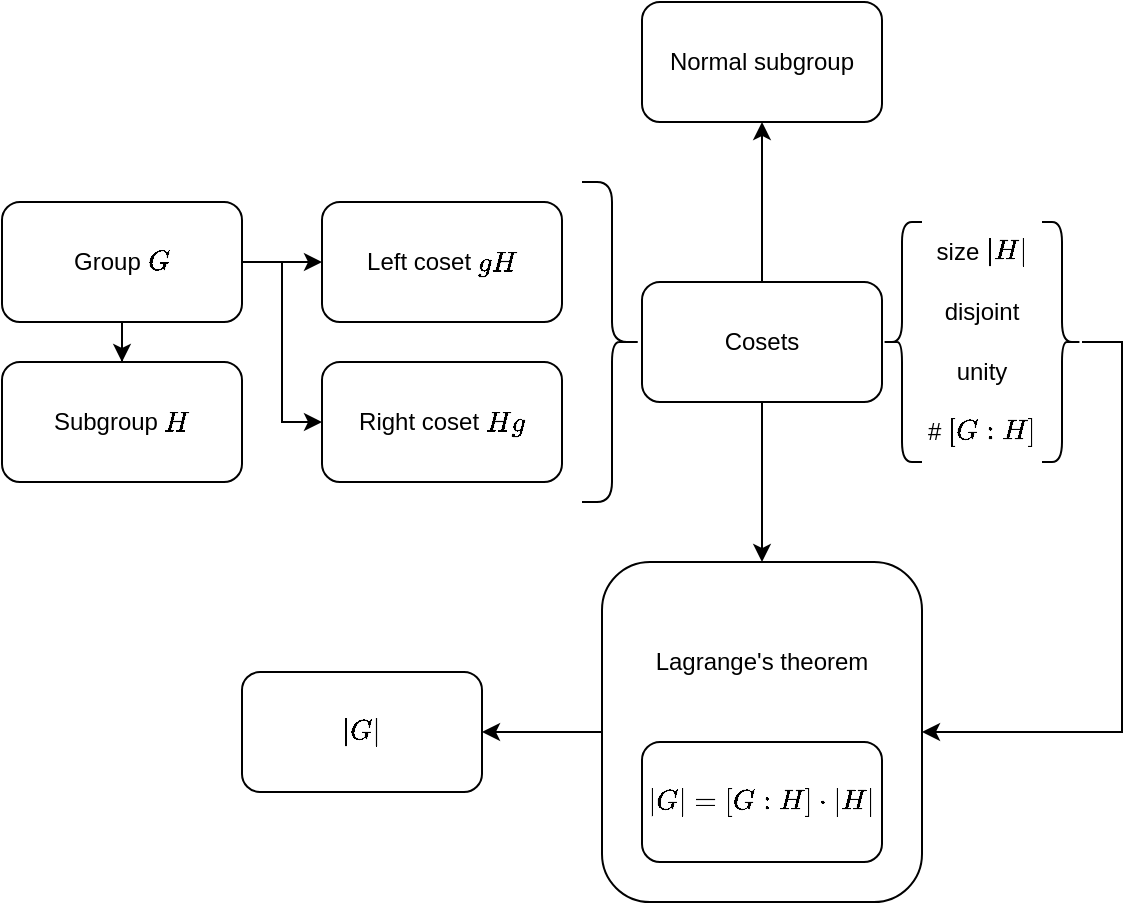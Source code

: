 <mxfile version="14.6.7" type="device"><diagram id="IZcnp5c8k4crq5zDbMp4" name="Page-1"><mxGraphModel dx="1002" dy="683" grid="1" gridSize="10" guides="1" tooltips="1" connect="1" arrows="1" fold="1" page="1" pageScale="1" pageWidth="827" pageHeight="1169" math="1" shadow="0"><root><mxCell id="0"/><mxCell id="1" parent="0"/><mxCell id="IfP2WxRZqMI_0wj5nCdb-25" value="" style="edgeStyle=orthogonalEdgeStyle;rounded=0;orthogonalLoop=1;jettySize=auto;html=1;" edge="1" parent="1" source="IfP2WxRZqMI_0wj5nCdb-20" target="IfP2WxRZqMI_0wj5nCdb-24"><mxGeometry relative="1" as="geometry"/></mxCell><mxCell id="IfP2WxRZqMI_0wj5nCdb-20" value="" style="whiteSpace=wrap;html=1;rounded=1;" vertex="1" parent="1"><mxGeometry x="500" y="380" width="160" height="170" as="geometry"/></mxCell><mxCell id="IfP2WxRZqMI_0wj5nCdb-5" value="" style="edgeStyle=orthogonalEdgeStyle;rounded=0;orthogonalLoop=1;jettySize=auto;html=1;" edge="1" parent="1" source="IfP2WxRZqMI_0wj5nCdb-1" target="IfP2WxRZqMI_0wj5nCdb-4"><mxGeometry relative="1" as="geometry"/></mxCell><mxCell id="IfP2WxRZqMI_0wj5nCdb-6" value="" style="edgeStyle=orthogonalEdgeStyle;rounded=0;orthogonalLoop=1;jettySize=auto;html=1;" edge="1" parent="1" source="IfP2WxRZqMI_0wj5nCdb-1" target="IfP2WxRZqMI_0wj5nCdb-3"><mxGeometry relative="1" as="geometry"/></mxCell><mxCell id="IfP2WxRZqMI_0wj5nCdb-7" style="edgeStyle=orthogonalEdgeStyle;rounded=0;orthogonalLoop=1;jettySize=auto;html=1;entryX=0;entryY=0.5;entryDx=0;entryDy=0;" edge="1" parent="1" source="IfP2WxRZqMI_0wj5nCdb-1" target="IfP2WxRZqMI_0wj5nCdb-2"><mxGeometry relative="1" as="geometry"><Array as="points"><mxPoint x="340" y="230"/><mxPoint x="340" y="310"/></Array></mxGeometry></mxCell><mxCell id="IfP2WxRZqMI_0wj5nCdb-1" value="Group \(G\)" style="rounded=1;whiteSpace=wrap;html=1;" vertex="1" parent="1"><mxGeometry x="200" y="200" width="120" height="60" as="geometry"/></mxCell><mxCell id="IfP2WxRZqMI_0wj5nCdb-2" value="&lt;span&gt;Right coset \(Hg\)&lt;/span&gt;" style="rounded=1;whiteSpace=wrap;html=1;" vertex="1" parent="1"><mxGeometry x="360" y="280" width="120" height="60" as="geometry"/></mxCell><mxCell id="IfP2WxRZqMI_0wj5nCdb-3" value="Left coset \(gH\)" style="rounded=1;whiteSpace=wrap;html=1;" vertex="1" parent="1"><mxGeometry x="360" y="200" width="120" height="60" as="geometry"/></mxCell><mxCell id="IfP2WxRZqMI_0wj5nCdb-4" value="Subgroup \(H\)" style="rounded=1;whiteSpace=wrap;html=1;" vertex="1" parent="1"><mxGeometry x="200" y="280" width="120" height="60" as="geometry"/></mxCell><mxCell id="IfP2WxRZqMI_0wj5nCdb-8" value="" style="shape=curlyBracket;whiteSpace=wrap;html=1;rounded=1;flipH=1;" vertex="1" parent="1"><mxGeometry x="490" y="190" width="30" height="160" as="geometry"/></mxCell><mxCell id="IfP2WxRZqMI_0wj5nCdb-21" value="" style="edgeStyle=orthogonalEdgeStyle;rounded=0;orthogonalLoop=1;jettySize=auto;html=1;entryX=0.5;entryY=0;entryDx=0;entryDy=0;" edge="1" parent="1" source="IfP2WxRZqMI_0wj5nCdb-9" target="IfP2WxRZqMI_0wj5nCdb-20"><mxGeometry relative="1" as="geometry"><mxPoint x="570" y="350" as="targetPoint"/></mxGeometry></mxCell><mxCell id="IfP2WxRZqMI_0wj5nCdb-27" value="" style="edgeStyle=orthogonalEdgeStyle;rounded=0;orthogonalLoop=1;jettySize=auto;html=1;" edge="1" parent="1" source="IfP2WxRZqMI_0wj5nCdb-9" target="IfP2WxRZqMI_0wj5nCdb-26"><mxGeometry relative="1" as="geometry"/></mxCell><mxCell id="IfP2WxRZqMI_0wj5nCdb-9" value="Cosets" style="whiteSpace=wrap;html=1;rounded=1;" vertex="1" parent="1"><mxGeometry x="520" y="240" width="120" height="60" as="geometry"/></mxCell><mxCell id="IfP2WxRZqMI_0wj5nCdb-11" value="" style="shape=curlyBracket;whiteSpace=wrap;html=1;rounded=1;" vertex="1" parent="1"><mxGeometry x="640" y="210" width="20" height="120" as="geometry"/></mxCell><mxCell id="IfP2WxRZqMI_0wj5nCdb-13" value="disjoint" style="text;html=1;strokeColor=none;fillColor=none;align=center;verticalAlign=middle;whiteSpace=wrap;rounded=0;" vertex="1" parent="1"><mxGeometry x="660" y="245" width="60" height="20" as="geometry"/></mxCell><mxCell id="IfP2WxRZqMI_0wj5nCdb-14" value="size \(|H|\)" style="text;html=1;strokeColor=none;fillColor=none;align=center;verticalAlign=middle;whiteSpace=wrap;rounded=0;" vertex="1" parent="1"><mxGeometry x="660" y="215" width="60" height="20" as="geometry"/></mxCell><mxCell id="IfP2WxRZqMI_0wj5nCdb-16" value="# \([G:H]\)" style="text;html=1;strokeColor=none;fillColor=none;align=center;verticalAlign=middle;whiteSpace=wrap;rounded=0;" vertex="1" parent="1"><mxGeometry x="660" y="305" width="60" height="20" as="geometry"/></mxCell><mxCell id="IfP2WxRZqMI_0wj5nCdb-17" value="unity" style="text;html=1;strokeColor=none;fillColor=none;align=center;verticalAlign=middle;whiteSpace=wrap;rounded=0;" vertex="1" parent="1"><mxGeometry x="660" y="275" width="60" height="20" as="geometry"/></mxCell><mxCell id="IfP2WxRZqMI_0wj5nCdb-18" value="$$|G|=[G:H]\cdot|H|$$" style="whiteSpace=wrap;html=1;rounded=1;" vertex="1" parent="1"><mxGeometry x="520" y="470" width="120" height="60" as="geometry"/></mxCell><mxCell id="IfP2WxRZqMI_0wj5nCdb-19" value="Lagrange's theorem" style="whiteSpace=wrap;html=1;rounded=1;strokeColor=none;" vertex="1" parent="1"><mxGeometry x="520" y="400" width="120" height="60" as="geometry"/></mxCell><mxCell id="IfP2WxRZqMI_0wj5nCdb-23" style="edgeStyle=orthogonalEdgeStyle;rounded=0;orthogonalLoop=1;jettySize=auto;html=1;entryX=1;entryY=0.5;entryDx=0;entryDy=0;" edge="1" parent="1" source="IfP2WxRZqMI_0wj5nCdb-22" target="IfP2WxRZqMI_0wj5nCdb-20"><mxGeometry relative="1" as="geometry"><Array as="points"><mxPoint x="760" y="270"/><mxPoint x="760" y="465"/></Array></mxGeometry></mxCell><mxCell id="IfP2WxRZqMI_0wj5nCdb-22" value="" style="shape=curlyBracket;whiteSpace=wrap;html=1;rounded=1;flipH=1;" vertex="1" parent="1"><mxGeometry x="720" y="210" width="20" height="120" as="geometry"/></mxCell><mxCell id="IfP2WxRZqMI_0wj5nCdb-24" value="$$|G|$$" style="whiteSpace=wrap;html=1;rounded=1;" vertex="1" parent="1"><mxGeometry x="320" y="435" width="120" height="60" as="geometry"/></mxCell><mxCell id="IfP2WxRZqMI_0wj5nCdb-26" value="Normal subgroup" style="whiteSpace=wrap;html=1;rounded=1;" vertex="1" parent="1"><mxGeometry x="520" y="100" width="120" height="60" as="geometry"/></mxCell></root></mxGraphModel></diagram></mxfile>
